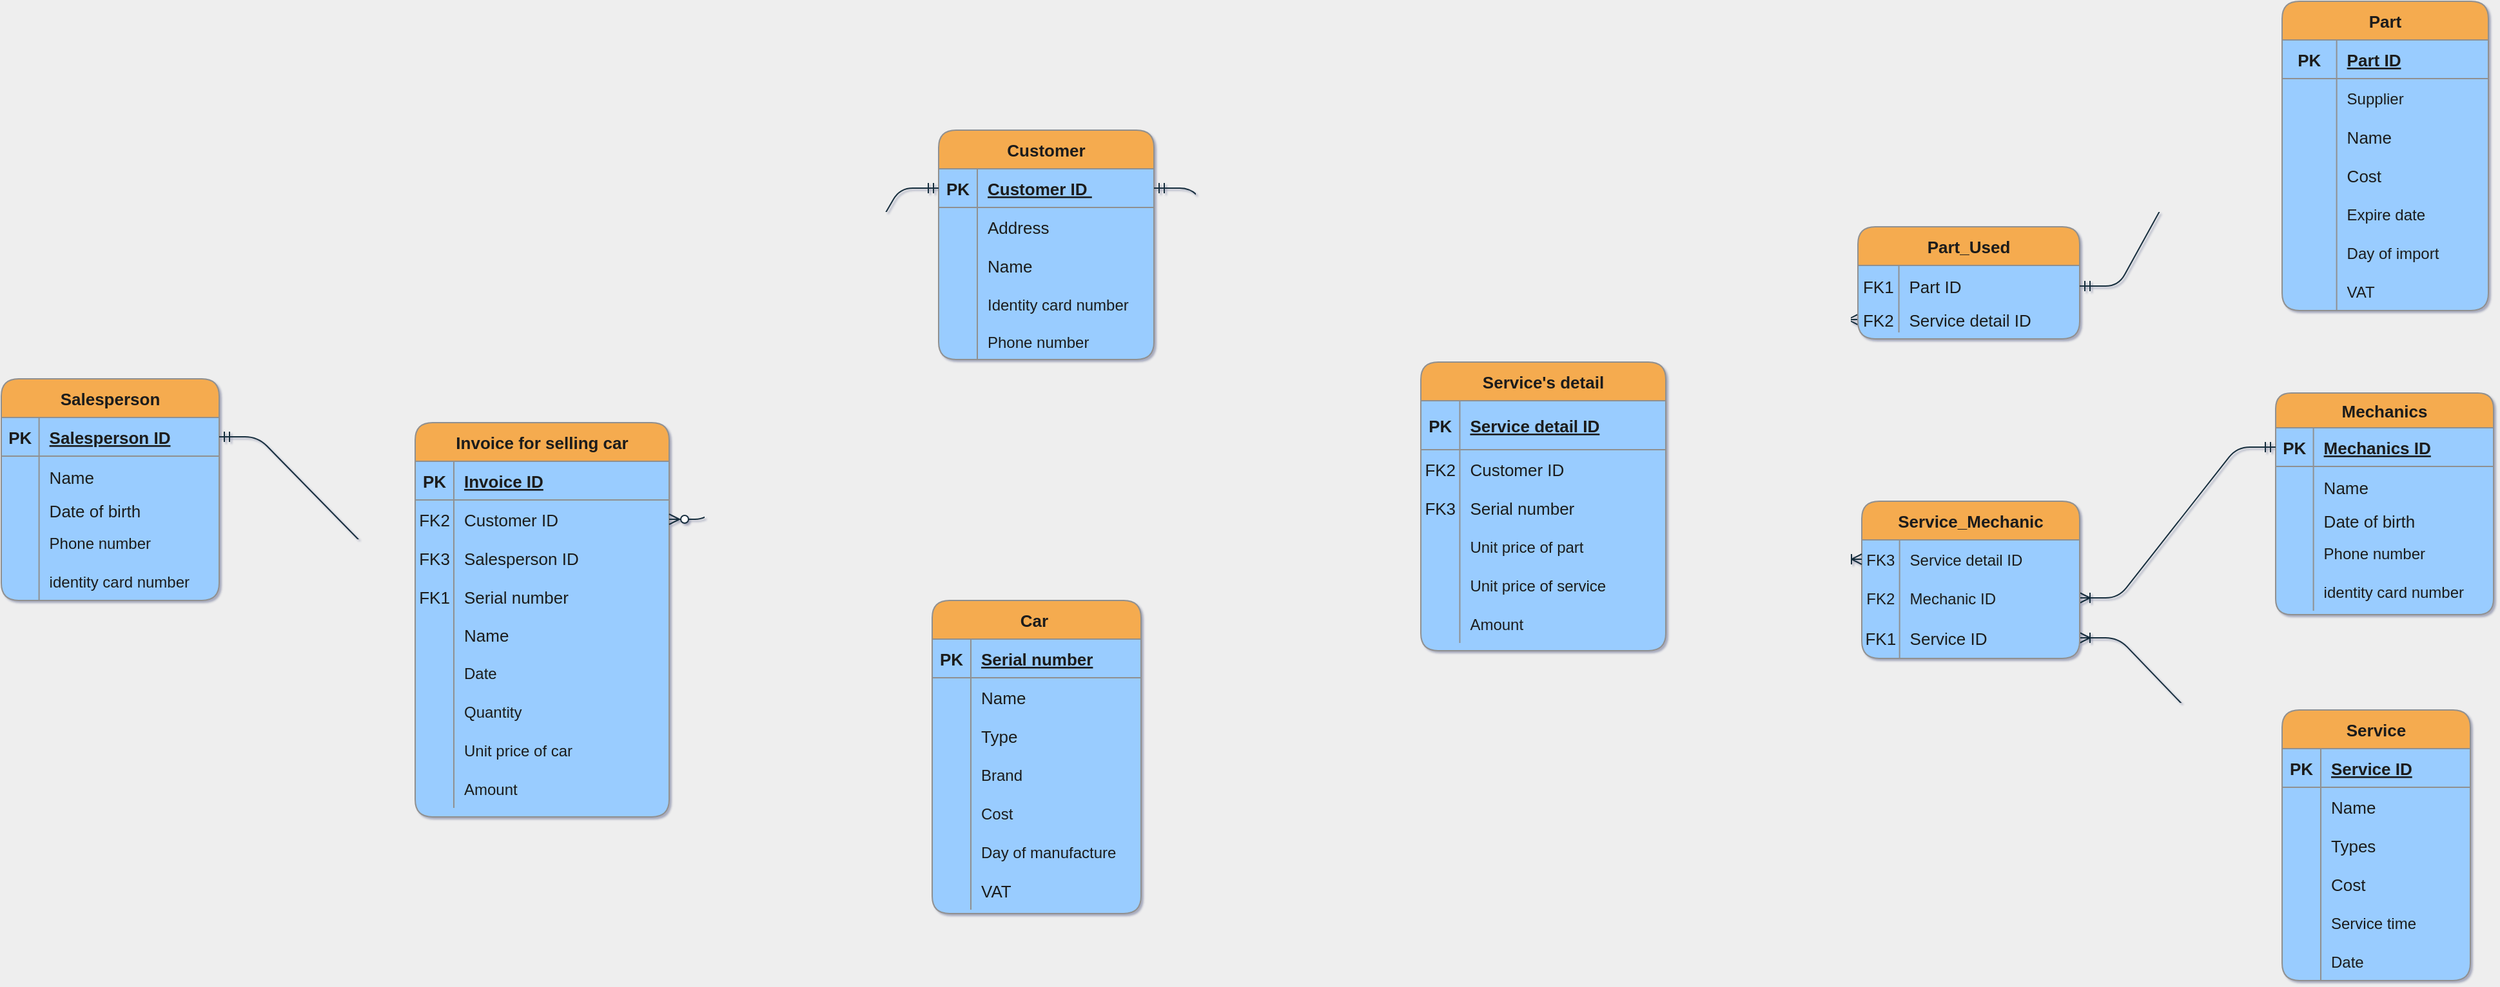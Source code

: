 <mxfile>
    <diagram id="CekpWcot58THP08m-kE-" name="Page-1">
        <mxGraphModel dx="-290" dy="2567" grid="0" gridSize="5" guides="1" tooltips="1" connect="1" arrows="1" fold="1" page="0" pageScale="1" pageWidth="1100" pageHeight="850" background="#EEEEEE" math="0" shadow="1">
            <root>
                <mxCell id="0"/>
                <mxCell id="1" parent="0"/>
                <mxCell id="aqiyoFAsDoG5rErbGTqA-92" value="Salesperson" style="shape=table;startSize=30;container=1;collapsible=1;childLayout=tableLayout;fixedRows=1;rowLines=0;fontStyle=1;align=center;resizeLast=1;swimlaneFillColor=#99CCFF;fontSize=13;rounded=1;fillColor=#F5AB50;strokeColor=#909090;fontColor=#1A1A1A;" parent="1" vertex="1">
                    <mxGeometry x="1221" y="-1399" width="169" height="172" as="geometry">
                        <mxRectangle x="1188.5" y="-1386" width="104" height="30" as="alternateBounds"/>
                    </mxGeometry>
                </mxCell>
                <mxCell id="aqiyoFAsDoG5rErbGTqA-93" value="" style="shape=partialRectangle;collapsible=0;dropTarget=0;pointerEvents=0;fillColor=none;top=0;left=0;bottom=1;right=0;points=[[0,0.5],[1,0.5]];portConstraint=eastwest;fontSize=13;rounded=1;strokeColor=#909090;fontColor=#1A1A1A;" parent="aqiyoFAsDoG5rErbGTqA-92" vertex="1">
                    <mxGeometry y="30" width="169" height="30" as="geometry"/>
                </mxCell>
                <mxCell id="aqiyoFAsDoG5rErbGTqA-94" value="PK" style="shape=partialRectangle;connectable=0;fillColor=none;top=0;left=0;bottom=0;right=0;fontStyle=1;overflow=hidden;fontSize=13;rounded=1;strokeColor=#909090;fontColor=#1A1A1A;" parent="aqiyoFAsDoG5rErbGTqA-93" vertex="1">
                    <mxGeometry width="29.307" height="30" as="geometry"/>
                </mxCell>
                <mxCell id="aqiyoFAsDoG5rErbGTqA-95" value="Salesperson ID" style="shape=partialRectangle;connectable=0;fillColor=none;top=0;left=0;bottom=0;right=0;align=left;spacingLeft=6;fontStyle=5;overflow=hidden;fontSize=13;rounded=1;strokeColor=#909090;fontColor=#1A1A1A;" parent="aqiyoFAsDoG5rErbGTqA-93" vertex="1">
                    <mxGeometry x="29.307" width="139.693" height="30" as="geometry"/>
                </mxCell>
                <mxCell id="aqiyoFAsDoG5rErbGTqA-102" value="" style="shape=partialRectangle;collapsible=0;dropTarget=0;pointerEvents=0;fillColor=none;top=0;left=0;bottom=0;right=0;points=[[0,0.5],[1,0.5]];portConstraint=eastwest;fontSize=13;rounded=1;strokeColor=#909090;fontColor=#1A1A1A;" parent="aqiyoFAsDoG5rErbGTqA-92" vertex="1">
                    <mxGeometry y="60" width="169" height="32" as="geometry"/>
                </mxCell>
                <mxCell id="aqiyoFAsDoG5rErbGTqA-103" value="" style="shape=partialRectangle;connectable=0;fillColor=none;top=0;left=0;bottom=0;right=0;editable=1;overflow=hidden;fontSize=13;rounded=1;strokeColor=#909090;fontColor=#1A1A1A;" parent="aqiyoFAsDoG5rErbGTqA-102" vertex="1">
                    <mxGeometry width="29.307" height="32" as="geometry"/>
                </mxCell>
                <mxCell id="aqiyoFAsDoG5rErbGTqA-104" value="Name" style="shape=partialRectangle;connectable=0;fillColor=none;top=0;left=0;bottom=0;right=0;align=left;spacingLeft=6;overflow=hidden;fontSize=13;rounded=1;strokeColor=#909090;fontColor=#1A1A1A;" parent="aqiyoFAsDoG5rErbGTqA-102" vertex="1">
                    <mxGeometry x="29.307" width="139.693" height="32" as="geometry"/>
                </mxCell>
                <mxCell id="aqiyoFAsDoG5rErbGTqA-99" value="" style="shape=partialRectangle;collapsible=0;dropTarget=0;pointerEvents=0;fillColor=none;top=0;left=0;bottom=0;right=0;points=[[0,0.5],[1,0.5]];portConstraint=eastwest;fontSize=13;rounded=1;strokeColor=#909090;fontColor=#1A1A1A;" parent="aqiyoFAsDoG5rErbGTqA-92" vertex="1">
                    <mxGeometry y="92" width="169" height="20" as="geometry"/>
                </mxCell>
                <mxCell id="aqiyoFAsDoG5rErbGTqA-100" value="" style="shape=partialRectangle;connectable=0;fillColor=none;top=0;left=0;bottom=0;right=0;editable=1;overflow=hidden;fontSize=13;rounded=1;strokeColor=#909090;fontColor=#1A1A1A;" parent="aqiyoFAsDoG5rErbGTqA-99" vertex="1">
                    <mxGeometry width="29.307" height="20" as="geometry"/>
                </mxCell>
                <mxCell id="aqiyoFAsDoG5rErbGTqA-101" value="Date of birth" style="shape=partialRectangle;connectable=0;fillColor=none;top=0;left=0;bottom=0;right=0;align=left;spacingLeft=6;overflow=hidden;fontSize=13;rounded=1;strokeColor=#909090;fontColor=#1A1A1A;" parent="aqiyoFAsDoG5rErbGTqA-99" vertex="1">
                    <mxGeometry x="29.307" width="139.693" height="20" as="geometry"/>
                </mxCell>
                <mxCell id="109" value="" style="shape=partialRectangle;collapsible=0;dropTarget=0;pointerEvents=0;fillColor=none;top=0;left=0;bottom=0;right=0;points=[[0,0.5],[1,0.5]];portConstraint=eastwest;rounded=1;sketch=0;strokeColor=#909090;fontColor=#1A1A1A;" parent="aqiyoFAsDoG5rErbGTqA-92" vertex="1">
                    <mxGeometry y="112" width="169" height="30" as="geometry"/>
                </mxCell>
                <mxCell id="110" value="" style="shape=partialRectangle;connectable=0;fillColor=none;top=0;left=0;bottom=0;right=0;editable=1;overflow=hidden;strokeColor=#909090;fontColor=#1A1A1A;" parent="109" vertex="1">
                    <mxGeometry width="29.307" height="30" as="geometry"/>
                </mxCell>
                <mxCell id="111" value="Phone number" style="shape=partialRectangle;connectable=0;fillColor=none;top=0;left=0;bottom=0;right=0;align=left;spacingLeft=6;overflow=hidden;strokeColor=#909090;fontColor=#1A1A1A;" parent="109" vertex="1">
                    <mxGeometry x="29.307" width="139.693" height="30" as="geometry"/>
                </mxCell>
                <mxCell id="112" value="" style="shape=partialRectangle;collapsible=0;dropTarget=0;pointerEvents=0;fillColor=none;top=0;left=0;bottom=0;right=0;points=[[0,0.5],[1,0.5]];portConstraint=eastwest;rounded=1;sketch=0;strokeColor=#909090;fontColor=#1A1A1A;" parent="aqiyoFAsDoG5rErbGTqA-92" vertex="1">
                    <mxGeometry y="142" width="169" height="30" as="geometry"/>
                </mxCell>
                <mxCell id="113" value="" style="shape=partialRectangle;connectable=0;fillColor=none;top=0;left=0;bottom=0;right=0;editable=1;overflow=hidden;strokeColor=#909090;fontColor=#1A1A1A;" parent="112" vertex="1">
                    <mxGeometry width="29.307" height="30" as="geometry"/>
                </mxCell>
                <mxCell id="114" value="identity card number" style="shape=partialRectangle;connectable=0;fillColor=none;top=0;left=0;bottom=0;right=0;align=left;spacingLeft=6;overflow=hidden;strokeColor=#909090;fontColor=#1A1A1A;" parent="112" vertex="1">
                    <mxGeometry x="29.307" width="139.693" height="30" as="geometry"/>
                </mxCell>
                <mxCell id="aqiyoFAsDoG5rErbGTqA-105" value="Customer" style="shape=table;startSize=30;container=1;collapsible=1;childLayout=tableLayout;fixedRows=1;rowLines=0;fontStyle=1;align=center;resizeLast=1;swimlaneFillColor=#99CCFF;fontSize=13;rounded=1;fillColor=#F5AB50;strokeColor=#909090;fontColor=#1A1A1A;" parent="1" vertex="1">
                    <mxGeometry x="1948" y="-1592.04" width="167" height="178.039" as="geometry">
                        <mxRectangle x="1813" y="-1167" width="88" height="30" as="alternateBounds"/>
                    </mxGeometry>
                </mxCell>
                <mxCell id="aqiyoFAsDoG5rErbGTqA-106" value="" style="shape=partialRectangle;collapsible=0;dropTarget=0;pointerEvents=0;fillColor=none;top=0;left=0;bottom=1;right=0;points=[[0,0.5],[1,0.5]];portConstraint=eastwest;fontSize=13;rounded=1;strokeColor=#909090;fontColor=#1A1A1A;" parent="aqiyoFAsDoG5rErbGTqA-105" vertex="1">
                    <mxGeometry y="30" width="167" height="30" as="geometry"/>
                </mxCell>
                <mxCell id="aqiyoFAsDoG5rErbGTqA-107" value="PK" style="shape=partialRectangle;connectable=0;fillColor=none;top=0;left=0;bottom=0;right=0;fontStyle=1;overflow=hidden;fontSize=13;rounded=1;strokeColor=#909090;fontColor=#1A1A1A;" parent="aqiyoFAsDoG5rErbGTqA-106" vertex="1">
                    <mxGeometry width="30" height="30" as="geometry"/>
                </mxCell>
                <mxCell id="aqiyoFAsDoG5rErbGTqA-108" value="Customer ID " style="shape=partialRectangle;connectable=0;fillColor=none;top=0;left=0;bottom=0;right=0;align=left;spacingLeft=6;fontStyle=5;overflow=hidden;fontSize=13;rounded=1;strokeColor=#909090;fontColor=#1A1A1A;" parent="aqiyoFAsDoG5rErbGTqA-106" vertex="1">
                    <mxGeometry x="30" width="137" height="30" as="geometry"/>
                </mxCell>
                <mxCell id="aqiyoFAsDoG5rErbGTqA-112" value="" style="shape=partialRectangle;collapsible=0;dropTarget=0;pointerEvents=0;fillColor=none;top=0;left=0;bottom=0;right=0;points=[[0,0.5],[1,0.5]];portConstraint=eastwest;fontSize=13;rounded=1;strokeColor=#909090;fontColor=#1A1A1A;" parent="aqiyoFAsDoG5rErbGTqA-105" vertex="1">
                    <mxGeometry y="60" width="167" height="30" as="geometry"/>
                </mxCell>
                <mxCell id="aqiyoFAsDoG5rErbGTqA-113" value="" style="shape=partialRectangle;connectable=0;fillColor=none;top=0;left=0;bottom=0;right=0;editable=1;overflow=hidden;fontSize=13;rounded=1;strokeColor=#909090;fontColor=#1A1A1A;" parent="aqiyoFAsDoG5rErbGTqA-112" vertex="1">
                    <mxGeometry width="30" height="30" as="geometry"/>
                </mxCell>
                <mxCell id="aqiyoFAsDoG5rErbGTqA-114" value="Address" style="shape=partialRectangle;connectable=0;fillColor=none;top=0;left=0;bottom=0;right=0;align=left;spacingLeft=6;overflow=hidden;fontSize=13;rounded=1;strokeColor=#909090;fontColor=#1A1A1A;" parent="aqiyoFAsDoG5rErbGTqA-112" vertex="1">
                    <mxGeometry x="30" width="137" height="30" as="geometry"/>
                </mxCell>
                <mxCell id="aqiyoFAsDoG5rErbGTqA-115" value="" style="shape=partialRectangle;collapsible=0;dropTarget=0;pointerEvents=0;fillColor=none;top=0;left=0;bottom=0;right=0;points=[[0,0.5],[1,0.5]];portConstraint=eastwest;fontSize=13;rounded=1;strokeColor=#909090;fontColor=#1A1A1A;" parent="aqiyoFAsDoG5rErbGTqA-105" vertex="1">
                    <mxGeometry y="90" width="167" height="30" as="geometry"/>
                </mxCell>
                <mxCell id="aqiyoFAsDoG5rErbGTqA-116" value="" style="shape=partialRectangle;connectable=0;fillColor=none;top=0;left=0;bottom=0;right=0;editable=1;overflow=hidden;fontSize=13;rounded=1;strokeColor=#909090;fontColor=#1A1A1A;" parent="aqiyoFAsDoG5rErbGTqA-115" vertex="1">
                    <mxGeometry width="30" height="30" as="geometry"/>
                </mxCell>
                <mxCell id="aqiyoFAsDoG5rErbGTqA-117" value="Name" style="shape=partialRectangle;connectable=0;fillColor=none;top=0;left=0;bottom=0;right=0;align=left;spacingLeft=6;overflow=hidden;fontSize=13;rounded=1;strokeColor=#909090;fontColor=#1A1A1A;" parent="aqiyoFAsDoG5rErbGTqA-115" vertex="1">
                    <mxGeometry x="30" width="137" height="30" as="geometry"/>
                </mxCell>
                <mxCell id="125" value="" style="shape=partialRectangle;collapsible=0;dropTarget=0;pointerEvents=0;fillColor=none;top=0;left=0;bottom=0;right=0;points=[[0,0.5],[1,0.5]];portConstraint=eastwest;rounded=1;sketch=0;strokeColor=#909090;fontColor=#1A1A1A;" parent="aqiyoFAsDoG5rErbGTqA-105" vertex="1">
                    <mxGeometry y="120" width="167" height="30" as="geometry"/>
                </mxCell>
                <mxCell id="126" value="" style="shape=partialRectangle;connectable=0;fillColor=none;top=0;left=0;bottom=0;right=0;editable=1;overflow=hidden;strokeColor=#909090;fontColor=#1A1A1A;" parent="125" vertex="1">
                    <mxGeometry width="30" height="30" as="geometry"/>
                </mxCell>
                <mxCell id="127" value="Identity card number" style="shape=partialRectangle;connectable=0;fillColor=none;top=0;left=0;bottom=0;right=0;align=left;spacingLeft=6;overflow=hidden;strokeColor=#909090;fontColor=#1A1A1A;" parent="125" vertex="1">
                    <mxGeometry x="30" width="137" height="30" as="geometry"/>
                </mxCell>
                <mxCell id="45" value="" style="shape=partialRectangle;collapsible=0;dropTarget=0;pointerEvents=0;fillColor=none;top=0;left=0;bottom=0;right=0;points=[[0,0.5],[1,0.5]];portConstraint=eastwest;strokeColor=#909090;fontColor=#1A1A1A;" parent="aqiyoFAsDoG5rErbGTqA-105" vertex="1">
                    <mxGeometry y="150" width="167" height="28" as="geometry"/>
                </mxCell>
                <mxCell id="46" value="" style="shape=partialRectangle;connectable=0;fillColor=none;top=0;left=0;bottom=0;right=0;editable=1;overflow=hidden;strokeColor=#909090;fontColor=#1A1A1A;" parent="45" vertex="1">
                    <mxGeometry width="30" height="28" as="geometry"/>
                </mxCell>
                <mxCell id="47" value="Phone number" style="shape=partialRectangle;connectable=0;fillColor=none;top=0;left=0;bottom=0;right=0;align=left;spacingLeft=6;overflow=hidden;strokeColor=#909090;fontColor=#1A1A1A;" parent="45" vertex="1">
                    <mxGeometry x="30" width="137" height="28" as="geometry"/>
                </mxCell>
                <mxCell id="aqiyoFAsDoG5rErbGTqA-118" value="Car " style="shape=table;startSize=30;container=1;collapsible=1;childLayout=tableLayout;fixedRows=1;rowLines=0;fontStyle=1;align=center;resizeLast=1;shadow=0;swimlaneFillColor=#99CCFF;fontSize=13;rounded=1;fillColor=#F5AB50;strokeColor=#909090;fontColor=#1A1A1A;" parent="1" vertex="1">
                    <mxGeometry x="1943" y="-1227" width="162" height="243" as="geometry">
                        <mxRectangle x="1534" y="-1290" width="99" height="30" as="alternateBounds"/>
                    </mxGeometry>
                </mxCell>
                <mxCell id="aqiyoFAsDoG5rErbGTqA-119" value="" style="shape=partialRectangle;collapsible=0;dropTarget=0;pointerEvents=0;fillColor=none;top=0;left=0;bottom=1;right=0;points=[[0,0.5],[1,0.5]];portConstraint=eastwest;fontSize=13;rounded=1;strokeColor=#909090;fontColor=#1A1A1A;" parent="aqiyoFAsDoG5rErbGTqA-118" vertex="1">
                    <mxGeometry y="30" width="162" height="30" as="geometry"/>
                </mxCell>
                <mxCell id="aqiyoFAsDoG5rErbGTqA-120" value="PK" style="shape=partialRectangle;connectable=0;fillColor=none;top=0;left=0;bottom=0;right=0;fontStyle=1;overflow=hidden;fontSize=13;rounded=1;strokeColor=#909090;fontColor=#1A1A1A;" parent="aqiyoFAsDoG5rErbGTqA-119" vertex="1">
                    <mxGeometry width="30" height="30" as="geometry"/>
                </mxCell>
                <mxCell id="aqiyoFAsDoG5rErbGTqA-121" value="Serial number" style="shape=partialRectangle;connectable=0;fillColor=none;top=0;left=0;bottom=0;right=0;align=left;spacingLeft=6;fontStyle=5;overflow=hidden;fontSize=13;rounded=1;strokeColor=#909090;fontColor=#1A1A1A;" parent="aqiyoFAsDoG5rErbGTqA-119" vertex="1">
                    <mxGeometry x="30" width="132" height="30" as="geometry"/>
                </mxCell>
                <mxCell id="aqiyoFAsDoG5rErbGTqA-128" value="" style="shape=partialRectangle;collapsible=0;dropTarget=0;pointerEvents=0;fillColor=none;top=0;left=0;bottom=0;right=0;points=[[0,0.5],[1,0.5]];portConstraint=eastwest;fontSize=13;rounded=1;strokeColor=#909090;fontColor=#1A1A1A;" parent="aqiyoFAsDoG5rErbGTqA-118" vertex="1">
                    <mxGeometry y="60" width="162" height="30" as="geometry"/>
                </mxCell>
                <mxCell id="aqiyoFAsDoG5rErbGTqA-129" value="" style="shape=partialRectangle;connectable=0;fillColor=none;top=0;left=0;bottom=0;right=0;editable=1;overflow=hidden;fontSize=13;rounded=1;strokeColor=#909090;fontColor=#1A1A1A;" parent="aqiyoFAsDoG5rErbGTqA-128" vertex="1">
                    <mxGeometry width="30" height="30" as="geometry"/>
                </mxCell>
                <mxCell id="aqiyoFAsDoG5rErbGTqA-130" value="Name" style="shape=partialRectangle;connectable=0;fillColor=none;top=0;left=0;bottom=0;right=0;align=left;spacingLeft=6;overflow=hidden;fontSize=13;rounded=1;strokeColor=#909090;fontColor=#1A1A1A;" parent="aqiyoFAsDoG5rErbGTqA-128" vertex="1">
                    <mxGeometry x="30" width="132" height="30" as="geometry"/>
                </mxCell>
                <mxCell id="aqiyoFAsDoG5rErbGTqA-125" value="" style="shape=partialRectangle;collapsible=0;dropTarget=0;pointerEvents=0;fillColor=none;top=0;left=0;bottom=0;right=0;points=[[0,0.5],[1,0.5]];portConstraint=eastwest;fontSize=13;rounded=1;strokeColor=#909090;fontColor=#1A1A1A;" parent="aqiyoFAsDoG5rErbGTqA-118" vertex="1">
                    <mxGeometry y="90" width="162" height="30" as="geometry"/>
                </mxCell>
                <mxCell id="aqiyoFAsDoG5rErbGTqA-126" value="" style="shape=partialRectangle;connectable=0;fillColor=none;top=0;left=0;bottom=0;right=0;editable=1;overflow=hidden;fontSize=13;rounded=1;strokeColor=#909090;fontColor=#1A1A1A;" parent="aqiyoFAsDoG5rErbGTqA-125" vertex="1">
                    <mxGeometry width="30" height="30" as="geometry"/>
                </mxCell>
                <mxCell id="aqiyoFAsDoG5rErbGTqA-127" value="Type" style="shape=partialRectangle;connectable=0;fillColor=none;top=0;left=0;bottom=0;right=0;align=left;spacingLeft=6;overflow=hidden;fontSize=13;rounded=1;strokeColor=#909090;fontColor=#1A1A1A;" parent="aqiyoFAsDoG5rErbGTqA-125" vertex="1">
                    <mxGeometry x="30" width="132" height="30" as="geometry"/>
                </mxCell>
                <mxCell id="49" value="" style="shape=partialRectangle;collapsible=0;dropTarget=0;pointerEvents=0;fillColor=none;top=0;left=0;bottom=0;right=0;points=[[0,0.5],[1,0.5]];portConstraint=eastwest;strokeColor=#909090;fontColor=#1A1A1A;" parent="aqiyoFAsDoG5rErbGTqA-118" vertex="1">
                    <mxGeometry y="120" width="162" height="30" as="geometry"/>
                </mxCell>
                <mxCell id="50" value="" style="shape=partialRectangle;connectable=0;fillColor=none;top=0;left=0;bottom=0;right=0;editable=1;overflow=hidden;strokeColor=#909090;fontColor=#1A1A1A;" parent="49" vertex="1">
                    <mxGeometry width="30" height="30" as="geometry"/>
                </mxCell>
                <mxCell id="51" value="Brand" style="shape=partialRectangle;connectable=0;fillColor=none;top=0;left=0;bottom=0;right=0;align=left;spacingLeft=6;overflow=hidden;strokeColor=#909090;fontColor=#1A1A1A;" parent="49" vertex="1">
                    <mxGeometry x="30" width="132" height="30" as="geometry"/>
                </mxCell>
                <mxCell id="99" value="" style="shape=partialRectangle;collapsible=0;dropTarget=0;pointerEvents=0;fillColor=none;top=0;left=0;bottom=0;right=0;points=[[0,0.5],[1,0.5]];portConstraint=eastwest;rounded=1;sketch=0;strokeColor=#909090;fontColor=#1A1A1A;" parent="aqiyoFAsDoG5rErbGTqA-118" vertex="1">
                    <mxGeometry y="150" width="162" height="30" as="geometry"/>
                </mxCell>
                <mxCell id="100" value="" style="shape=partialRectangle;connectable=0;fillColor=none;top=0;left=0;bottom=0;right=0;editable=1;overflow=hidden;strokeColor=#909090;fontColor=#1A1A1A;" parent="99" vertex="1">
                    <mxGeometry width="30" height="30" as="geometry"/>
                </mxCell>
                <mxCell id="101" value="Cost" style="shape=partialRectangle;connectable=0;fillColor=none;top=0;left=0;bottom=0;right=0;align=left;spacingLeft=6;overflow=hidden;strokeColor=#909090;fontColor=#1A1A1A;" parent="99" vertex="1">
                    <mxGeometry x="30" width="132" height="30" as="geometry"/>
                </mxCell>
                <mxCell id="103" value="" style="shape=partialRectangle;collapsible=0;dropTarget=0;pointerEvents=0;fillColor=none;top=0;left=0;bottom=0;right=0;points=[[0,0.5],[1,0.5]];portConstraint=eastwest;strokeColor=#909090;fontColor=#1A1A1A;" parent="aqiyoFAsDoG5rErbGTqA-118" vertex="1">
                    <mxGeometry y="180" width="162" height="30" as="geometry"/>
                </mxCell>
                <mxCell id="104" value="" style="shape=partialRectangle;connectable=0;fillColor=none;top=0;left=0;bottom=0;right=0;editable=1;overflow=hidden;strokeColor=#909090;fontColor=#1A1A1A;" parent="103" vertex="1">
                    <mxGeometry width="30" height="30" as="geometry"/>
                </mxCell>
                <mxCell id="105" value="Day of manufacture" style="shape=partialRectangle;connectable=0;fillColor=none;top=0;left=0;bottom=0;right=0;align=left;spacingLeft=6;overflow=hidden;strokeColor=#909090;fontColor=#1A1A1A;" parent="103" vertex="1">
                    <mxGeometry x="30" width="132" height="30" as="geometry"/>
                </mxCell>
                <mxCell id="aqiyoFAsDoG5rErbGTqA-122" value="" style="shape=partialRectangle;collapsible=0;dropTarget=0;pointerEvents=0;fillColor=none;top=0;left=0;bottom=0;right=0;points=[[0,0.5],[1,0.5]];portConstraint=eastwest;fontSize=13;rounded=1;strokeColor=#909090;fontColor=#1A1A1A;" parent="aqiyoFAsDoG5rErbGTqA-118" vertex="1">
                    <mxGeometry y="210" width="162" height="30" as="geometry"/>
                </mxCell>
                <mxCell id="aqiyoFAsDoG5rErbGTqA-123" value="" style="shape=partialRectangle;connectable=0;fillColor=none;top=0;left=0;bottom=0;right=0;editable=1;overflow=hidden;fontSize=13;rounded=1;strokeColor=#909090;fontColor=#1A1A1A;" parent="aqiyoFAsDoG5rErbGTqA-122" vertex="1">
                    <mxGeometry width="30" height="30" as="geometry"/>
                </mxCell>
                <mxCell id="aqiyoFAsDoG5rErbGTqA-124" value="VAT" style="shape=partialRectangle;connectable=0;fillColor=none;top=0;left=0;bottom=0;right=0;align=left;spacingLeft=6;overflow=hidden;fontSize=13;rounded=1;strokeColor=#909090;fontColor=#1A1A1A;" parent="aqiyoFAsDoG5rErbGTqA-122" vertex="1">
                    <mxGeometry x="30" width="132" height="30" as="geometry"/>
                </mxCell>
                <mxCell id="aqiyoFAsDoG5rErbGTqA-133" value="Invoice for selling car" style="shape=table;startSize=30;container=1;collapsible=1;childLayout=tableLayout;fixedRows=1;rowLines=0;fontStyle=1;align=center;resizeLast=1;shadow=0;swimlaneFillColor=#99CCFF;fontSize=13;rounded=1;fillColor=#F5AB50;strokeColor=#909090;fontColor=#1A1A1A;" parent="1" vertex="1">
                    <mxGeometry x="1542" y="-1365" width="197" height="306" as="geometry">
                        <mxRectangle x="1195.5" y="-1171" width="80" height="30" as="alternateBounds"/>
                    </mxGeometry>
                </mxCell>
                <mxCell id="aqiyoFAsDoG5rErbGTqA-134" value="" style="shape=partialRectangle;collapsible=0;dropTarget=0;pointerEvents=0;fillColor=none;top=0;left=0;bottom=1;right=0;points=[[0,0.5],[1,0.5]];portConstraint=eastwest;fontSize=13;rounded=1;strokeColor=#909090;fontColor=#1A1A1A;" parent="aqiyoFAsDoG5rErbGTqA-133" vertex="1">
                    <mxGeometry y="30" width="197" height="30" as="geometry"/>
                </mxCell>
                <mxCell id="aqiyoFAsDoG5rErbGTqA-135" value="PK" style="shape=partialRectangle;connectable=0;fillColor=none;top=0;left=0;bottom=0;right=0;fontStyle=1;overflow=hidden;fontSize=13;rounded=1;strokeColor=#909090;fontColor=#1A1A1A;" parent="aqiyoFAsDoG5rErbGTqA-134" vertex="1">
                    <mxGeometry width="30" height="30" as="geometry"/>
                </mxCell>
                <mxCell id="aqiyoFAsDoG5rErbGTqA-136" value="Invoice ID" style="shape=partialRectangle;connectable=0;fillColor=none;top=0;left=0;bottom=0;right=0;align=left;spacingLeft=6;fontStyle=5;overflow=hidden;fontSize=13;rounded=1;strokeColor=#909090;fontColor=#1A1A1A;" parent="aqiyoFAsDoG5rErbGTqA-134" vertex="1">
                    <mxGeometry x="30" width="167" height="30" as="geometry"/>
                </mxCell>
                <mxCell id="aqiyoFAsDoG5rErbGTqA-143" value="" style="shape=partialRectangle;collapsible=0;dropTarget=0;pointerEvents=0;fillColor=none;top=0;left=0;bottom=0;right=0;points=[[0,0.5],[1,0.5]];portConstraint=eastwest;fontSize=13;rounded=1;strokeColor=#909090;fontColor=#1A1A1A;" parent="aqiyoFAsDoG5rErbGTqA-133" vertex="1">
                    <mxGeometry y="60" width="197" height="30" as="geometry"/>
                </mxCell>
                <mxCell id="aqiyoFAsDoG5rErbGTqA-144" value="FK2" style="shape=partialRectangle;connectable=0;fillColor=none;top=0;left=0;bottom=0;right=0;editable=1;overflow=hidden;fontSize=13;rounded=1;strokeColor=#909090;fontColor=#1A1A1A;" parent="aqiyoFAsDoG5rErbGTqA-143" vertex="1">
                    <mxGeometry width="30" height="30" as="geometry"/>
                </mxCell>
                <mxCell id="aqiyoFAsDoG5rErbGTqA-145" value="Customer ID" style="shape=partialRectangle;connectable=0;fillColor=none;top=0;left=0;bottom=0;right=0;align=left;spacingLeft=6;overflow=hidden;fontSize=13;rounded=1;strokeColor=#909090;fontColor=#1A1A1A;" parent="aqiyoFAsDoG5rErbGTqA-143" vertex="1">
                    <mxGeometry x="30" width="167" height="30" as="geometry"/>
                </mxCell>
                <mxCell id="aqiyoFAsDoG5rErbGTqA-146" value="" style="shape=partialRectangle;collapsible=0;dropTarget=0;pointerEvents=0;fillColor=none;top=0;left=0;bottom=0;right=0;points=[[0,0.5],[1,0.5]];portConstraint=eastwest;shadow=0;fontSize=13;rounded=1;strokeColor=#909090;fontColor=#1A1A1A;" parent="aqiyoFAsDoG5rErbGTqA-133" vertex="1">
                    <mxGeometry y="90" width="197" height="30" as="geometry"/>
                </mxCell>
                <mxCell id="aqiyoFAsDoG5rErbGTqA-147" value="FK3" style="shape=partialRectangle;connectable=0;fillColor=none;top=0;left=0;bottom=0;right=0;editable=1;overflow=hidden;fontSize=13;rounded=1;strokeColor=#909090;fontColor=#1A1A1A;" parent="aqiyoFAsDoG5rErbGTqA-146" vertex="1">
                    <mxGeometry width="30" height="30" as="geometry"/>
                </mxCell>
                <mxCell id="aqiyoFAsDoG5rErbGTqA-148" value="Salesperson ID" style="shape=partialRectangle;connectable=0;fillColor=none;top=0;left=0;bottom=0;right=0;align=left;spacingLeft=6;overflow=hidden;fontSize=13;rounded=1;strokeColor=#909090;fontColor=#1A1A1A;" parent="aqiyoFAsDoG5rErbGTqA-146" vertex="1">
                    <mxGeometry x="30" width="167" height="30" as="geometry"/>
                </mxCell>
                <mxCell id="aqiyoFAsDoG5rErbGTqA-137" value="" style="shape=partialRectangle;collapsible=0;dropTarget=0;pointerEvents=0;fillColor=none;top=0;left=0;bottom=0;right=0;points=[[0,0.5],[1,0.5]];portConstraint=eastwest;fontSize=13;rounded=1;strokeColor=#909090;fontColor=#1A1A1A;" parent="aqiyoFAsDoG5rErbGTqA-133" vertex="1">
                    <mxGeometry y="120" width="197" height="30" as="geometry"/>
                </mxCell>
                <mxCell id="aqiyoFAsDoG5rErbGTqA-138" value="FK1" style="shape=partialRectangle;connectable=0;fillColor=none;top=0;left=0;bottom=0;right=0;editable=1;overflow=hidden;fontSize=13;rounded=1;strokeColor=#909090;fontColor=#1A1A1A;" parent="aqiyoFAsDoG5rErbGTqA-137" vertex="1">
                    <mxGeometry width="30" height="30" as="geometry"/>
                </mxCell>
                <mxCell id="aqiyoFAsDoG5rErbGTqA-139" value="Serial number" style="shape=partialRectangle;connectable=0;fillColor=none;top=0;left=0;bottom=0;right=0;align=left;spacingLeft=6;overflow=hidden;fontSize=13;rounded=1;strokeColor=#909090;fontColor=#1A1A1A;" parent="aqiyoFAsDoG5rErbGTqA-137" vertex="1">
                    <mxGeometry x="30" width="167" height="30" as="geometry"/>
                </mxCell>
                <mxCell id="aqiyoFAsDoG5rErbGTqA-140" value="" style="shape=partialRectangle;collapsible=0;dropTarget=0;pointerEvents=0;fillColor=none;top=0;left=0;bottom=0;right=0;points=[[0,0.5],[1,0.5]];portConstraint=eastwest;fontSize=13;rounded=1;strokeColor=#909090;fontColor=#1A1A1A;" parent="aqiyoFAsDoG5rErbGTqA-133" vertex="1">
                    <mxGeometry y="150" width="197" height="29" as="geometry"/>
                </mxCell>
                <mxCell id="aqiyoFAsDoG5rErbGTqA-141" value="" style="shape=partialRectangle;connectable=0;fillColor=none;top=0;left=0;bottom=0;right=0;editable=1;overflow=hidden;fontSize=13;rounded=1;strokeColor=#909090;fontColor=#1A1A1A;" parent="aqiyoFAsDoG5rErbGTqA-140" vertex="1">
                    <mxGeometry width="30" height="29" as="geometry"/>
                </mxCell>
                <mxCell id="aqiyoFAsDoG5rErbGTqA-142" value="Name" style="shape=partialRectangle;connectable=0;fillColor=none;top=0;left=0;bottom=0;right=0;align=left;spacingLeft=6;overflow=hidden;fontSize=13;rounded=1;strokeColor=#909090;fontColor=#1A1A1A;" parent="aqiyoFAsDoG5rErbGTqA-140" vertex="1">
                    <mxGeometry x="30" width="167" height="29" as="geometry"/>
                </mxCell>
                <mxCell id="177" value="" style="shape=partialRectangle;collapsible=0;dropTarget=0;pointerEvents=0;fillColor=none;top=0;left=0;bottom=0;right=0;points=[[0,0.5],[1,0.5]];portConstraint=eastwest;rounded=1;sketch=0;strokeColor=#909090;fontColor=#1A1A1A;" parent="aqiyoFAsDoG5rErbGTqA-133" vertex="1">
                    <mxGeometry y="179" width="197" height="30" as="geometry"/>
                </mxCell>
                <mxCell id="178" value="" style="shape=partialRectangle;connectable=0;fillColor=none;top=0;left=0;bottom=0;right=0;editable=1;overflow=hidden;strokeColor=#909090;fontColor=#1A1A1A;" parent="177" vertex="1">
                    <mxGeometry width="30" height="30" as="geometry"/>
                </mxCell>
                <mxCell id="179" value="Date" style="shape=partialRectangle;connectable=0;fillColor=none;top=0;left=0;bottom=0;right=0;align=left;spacingLeft=6;overflow=hidden;strokeColor=#909090;fontColor=#1A1A1A;" parent="177" vertex="1">
                    <mxGeometry x="30" width="167" height="30" as="geometry"/>
                </mxCell>
                <mxCell id="171" value="" style="shape=partialRectangle;collapsible=0;dropTarget=0;pointerEvents=0;fillColor=none;top=0;left=0;bottom=0;right=0;points=[[0,0.5],[1,0.5]];portConstraint=eastwest;rounded=1;sketch=0;strokeColor=#909090;fontColor=#1A1A1A;" parent="aqiyoFAsDoG5rErbGTqA-133" vertex="1">
                    <mxGeometry y="209" width="197" height="30" as="geometry"/>
                </mxCell>
                <mxCell id="172" value="" style="shape=partialRectangle;connectable=0;fillColor=none;top=0;left=0;bottom=0;right=0;editable=1;overflow=hidden;strokeColor=#909090;fontColor=#1A1A1A;" parent="171" vertex="1">
                    <mxGeometry width="30" height="30" as="geometry"/>
                </mxCell>
                <mxCell id="173" value="Quantity" style="shape=partialRectangle;connectable=0;fillColor=none;top=0;left=0;bottom=0;right=0;align=left;spacingLeft=6;overflow=hidden;strokeColor=#909090;fontColor=#1A1A1A;" parent="171" vertex="1">
                    <mxGeometry x="30" width="167" height="30" as="geometry"/>
                </mxCell>
                <mxCell id="174" value="" style="shape=partialRectangle;collapsible=0;dropTarget=0;pointerEvents=0;fillColor=none;top=0;left=0;bottom=0;right=0;points=[[0,0.5],[1,0.5]];portConstraint=eastwest;rounded=1;sketch=0;strokeColor=#909090;fontColor=#1A1A1A;" parent="aqiyoFAsDoG5rErbGTqA-133" vertex="1">
                    <mxGeometry y="239" width="197" height="30" as="geometry"/>
                </mxCell>
                <mxCell id="175" value="" style="shape=partialRectangle;connectable=0;fillColor=none;top=0;left=0;bottom=0;right=0;editable=1;overflow=hidden;strokeColor=#909090;fontColor=#1A1A1A;" parent="174" vertex="1">
                    <mxGeometry width="30" height="30" as="geometry"/>
                </mxCell>
                <mxCell id="176" value="Unit price of car" style="shape=partialRectangle;connectable=0;fillColor=none;top=0;left=0;bottom=0;right=0;align=left;spacingLeft=6;overflow=hidden;strokeColor=#909090;fontColor=#1A1A1A;" parent="174" vertex="1">
                    <mxGeometry x="30" width="167" height="30" as="geometry"/>
                </mxCell>
                <mxCell id="180" value="" style="shape=partialRectangle;collapsible=0;dropTarget=0;pointerEvents=0;fillColor=none;top=0;left=0;bottom=0;right=0;points=[[0,0.5],[1,0.5]];portConstraint=eastwest;rounded=1;sketch=0;strokeColor=#909090;fontColor=#1A1A1A;" parent="aqiyoFAsDoG5rErbGTqA-133" vertex="1">
                    <mxGeometry y="269" width="197" height="30" as="geometry"/>
                </mxCell>
                <mxCell id="181" value="" style="shape=partialRectangle;connectable=0;fillColor=none;top=0;left=0;bottom=0;right=0;editable=1;overflow=hidden;strokeColor=#909090;fontColor=#1A1A1A;" parent="180" vertex="1">
                    <mxGeometry width="30" height="30" as="geometry"/>
                </mxCell>
                <mxCell id="182" value="Amount" style="shape=partialRectangle;connectable=0;fillColor=none;top=0;left=0;bottom=0;right=0;align=left;spacingLeft=6;overflow=hidden;strokeColor=#909090;fontColor=#1A1A1A;" parent="180" vertex="1">
                    <mxGeometry x="30" width="167" height="30" as="geometry"/>
                </mxCell>
                <mxCell id="aqiyoFAsDoG5rErbGTqA-167" value="Service" style="shape=table;startSize=30;container=1;collapsible=1;childLayout=tableLayout;fixedRows=1;rowLines=0;fontStyle=1;align=center;resizeLast=1;shadow=0;swimlaneFillColor=#99CCFF;fontSize=13;rounded=1;fillColor=#F5AB50;strokeColor=#909090;fontColor=#1A1A1A;" parent="1" vertex="1">
                    <mxGeometry x="2990" y="-1142" width="146" height="210" as="geometry">
                        <mxRectangle x="1674" y="-955" width="90" height="30" as="alternateBounds"/>
                    </mxGeometry>
                </mxCell>
                <mxCell id="aqiyoFAsDoG5rErbGTqA-168" value="" style="shape=partialRectangle;collapsible=0;dropTarget=0;pointerEvents=0;fillColor=none;top=0;left=0;bottom=1;right=0;points=[[0,0.5],[1,0.5]];portConstraint=eastwest;fontSize=13;rounded=1;strokeColor=#909090;fontColor=#1A1A1A;" parent="aqiyoFAsDoG5rErbGTqA-167" vertex="1">
                    <mxGeometry y="30" width="146" height="30" as="geometry"/>
                </mxCell>
                <mxCell id="aqiyoFAsDoG5rErbGTqA-169" value="PK" style="shape=partialRectangle;connectable=0;fillColor=none;top=0;left=0;bottom=0;right=0;fontStyle=1;overflow=hidden;fontSize=13;rounded=1;strokeColor=#909090;fontColor=#1A1A1A;" parent="aqiyoFAsDoG5rErbGTqA-168" vertex="1">
                    <mxGeometry width="30" height="30" as="geometry"/>
                </mxCell>
                <mxCell id="aqiyoFAsDoG5rErbGTqA-170" value="Service ID" style="shape=partialRectangle;connectable=0;fillColor=none;top=0;left=0;bottom=0;right=0;align=left;spacingLeft=6;fontStyle=5;overflow=hidden;fontSize=13;rounded=1;strokeColor=#909090;fontColor=#1A1A1A;" parent="aqiyoFAsDoG5rErbGTqA-168" vertex="1">
                    <mxGeometry x="30" width="116" height="30" as="geometry"/>
                </mxCell>
                <mxCell id="aqiyoFAsDoG5rErbGTqA-177" value="" style="shape=partialRectangle;collapsible=0;dropTarget=0;pointerEvents=0;fillColor=none;top=0;left=0;bottom=0;right=0;points=[[0,0.5],[1,0.5]];portConstraint=eastwest;fontSize=13;rounded=1;strokeColor=#909090;fontColor=#1A1A1A;" parent="aqiyoFAsDoG5rErbGTqA-167" vertex="1">
                    <mxGeometry y="60" width="146" height="30" as="geometry"/>
                </mxCell>
                <mxCell id="aqiyoFAsDoG5rErbGTqA-178" value="" style="shape=partialRectangle;connectable=0;fillColor=none;top=0;left=0;bottom=0;right=0;editable=1;overflow=hidden;fontSize=13;rounded=1;strokeColor=#909090;fontColor=#1A1A1A;" parent="aqiyoFAsDoG5rErbGTqA-177" vertex="1">
                    <mxGeometry width="30" height="30" as="geometry"/>
                </mxCell>
                <mxCell id="aqiyoFAsDoG5rErbGTqA-179" value="Name" style="shape=partialRectangle;connectable=0;fillColor=none;top=0;left=0;bottom=0;right=0;align=left;spacingLeft=6;overflow=hidden;fontSize=13;rounded=1;strokeColor=#909090;fontColor=#1A1A1A;" parent="aqiyoFAsDoG5rErbGTqA-177" vertex="1">
                    <mxGeometry x="30" width="116" height="30" as="geometry"/>
                </mxCell>
                <mxCell id="aqiyoFAsDoG5rErbGTqA-171" value="" style="shape=partialRectangle;collapsible=0;dropTarget=0;pointerEvents=0;fillColor=none;top=0;left=0;bottom=0;right=0;points=[[0,0.5],[1,0.5]];portConstraint=eastwest;fontSize=13;rounded=1;strokeColor=#909090;fontColor=#1A1A1A;" parent="aqiyoFAsDoG5rErbGTqA-167" vertex="1">
                    <mxGeometry y="90" width="146" height="30" as="geometry"/>
                </mxCell>
                <mxCell id="aqiyoFAsDoG5rErbGTqA-172" value="" style="shape=partialRectangle;connectable=0;fillColor=none;top=0;left=0;bottom=0;right=0;editable=1;overflow=hidden;fontSize=13;rounded=1;strokeColor=#909090;fontColor=#1A1A1A;" parent="aqiyoFAsDoG5rErbGTqA-171" vertex="1">
                    <mxGeometry width="30" height="30" as="geometry"/>
                </mxCell>
                <mxCell id="aqiyoFAsDoG5rErbGTqA-173" value="Types" style="shape=partialRectangle;connectable=0;fillColor=none;top=0;left=0;bottom=0;right=0;align=left;spacingLeft=6;overflow=hidden;fontSize=13;rounded=1;strokeColor=#909090;fontColor=#1A1A1A;" parent="aqiyoFAsDoG5rErbGTqA-171" vertex="1">
                    <mxGeometry x="30" width="116" height="30" as="geometry"/>
                </mxCell>
                <mxCell id="aqiyoFAsDoG5rErbGTqA-174" value="" style="shape=partialRectangle;collapsible=0;dropTarget=0;pointerEvents=0;fillColor=none;top=0;left=0;bottom=0;right=0;points=[[0,0.5],[1,0.5]];portConstraint=eastwest;fontSize=13;rounded=1;strokeColor=#909090;fontColor=#1A1A1A;" parent="aqiyoFAsDoG5rErbGTqA-167" vertex="1">
                    <mxGeometry y="120" width="146" height="30" as="geometry"/>
                </mxCell>
                <mxCell id="aqiyoFAsDoG5rErbGTqA-175" value="" style="shape=partialRectangle;connectable=0;fillColor=none;top=0;left=0;bottom=0;right=0;editable=1;overflow=hidden;fontSize=13;rounded=1;strokeColor=#909090;fontColor=#1A1A1A;" parent="aqiyoFAsDoG5rErbGTqA-174" vertex="1">
                    <mxGeometry width="30" height="30" as="geometry"/>
                </mxCell>
                <mxCell id="aqiyoFAsDoG5rErbGTqA-176" value="Cost" style="shape=partialRectangle;connectable=0;fillColor=none;top=0;left=0;bottom=0;right=0;align=left;spacingLeft=6;overflow=hidden;fontSize=13;rounded=1;strokeColor=#909090;fontColor=#1A1A1A;" parent="aqiyoFAsDoG5rErbGTqA-174" vertex="1">
                    <mxGeometry x="30" width="116" height="30" as="geometry"/>
                </mxCell>
                <mxCell id="140" value="" style="shape=partialRectangle;collapsible=0;dropTarget=0;pointerEvents=0;fillColor=none;top=0;left=0;bottom=0;right=0;points=[[0,0.5],[1,0.5]];portConstraint=eastwest;rounded=1;sketch=0;strokeColor=#909090;fontColor=#1A1A1A;" parent="aqiyoFAsDoG5rErbGTqA-167" vertex="1">
                    <mxGeometry y="150" width="146" height="30" as="geometry"/>
                </mxCell>
                <mxCell id="141" value="" style="shape=partialRectangle;connectable=0;fillColor=none;top=0;left=0;bottom=0;right=0;editable=1;overflow=hidden;strokeColor=#909090;fontColor=#1A1A1A;" parent="140" vertex="1">
                    <mxGeometry width="30" height="30" as="geometry"/>
                </mxCell>
                <mxCell id="142" value="Service time" style="shape=partialRectangle;connectable=0;fillColor=none;top=0;left=0;bottom=0;right=0;align=left;spacingLeft=6;overflow=hidden;strokeColor=#909090;fontColor=#1A1A1A;" parent="140" vertex="1">
                    <mxGeometry x="30" width="116" height="30" as="geometry"/>
                </mxCell>
                <mxCell id="168" value="" style="shape=partialRectangle;collapsible=0;dropTarget=0;pointerEvents=0;fillColor=none;top=0;left=0;bottom=0;right=0;points=[[0,0.5],[1,0.5]];portConstraint=eastwest;rounded=1;sketch=0;strokeColor=#909090;fontColor=#1A1A1A;" parent="aqiyoFAsDoG5rErbGTqA-167" vertex="1">
                    <mxGeometry y="180" width="146" height="30" as="geometry"/>
                </mxCell>
                <mxCell id="169" value="" style="shape=partialRectangle;connectable=0;fillColor=none;top=0;left=0;bottom=0;right=0;editable=1;overflow=hidden;strokeColor=#909090;fontColor=#1A1A1A;" parent="168" vertex="1">
                    <mxGeometry width="30" height="30" as="geometry"/>
                </mxCell>
                <mxCell id="170" value="Date" style="shape=partialRectangle;connectable=0;fillColor=none;top=0;left=0;bottom=0;right=0;align=left;spacingLeft=6;overflow=hidden;strokeColor=#909090;fontColor=#1A1A1A;" parent="168" vertex="1">
                    <mxGeometry x="30" width="116" height="30" as="geometry"/>
                </mxCell>
                <mxCell id="aqiyoFAsDoG5rErbGTqA-182" value="Service's detail" style="shape=table;startSize=30;container=1;collapsible=1;childLayout=tableLayout;fixedRows=1;rowLines=0;fontStyle=1;align=center;resizeLast=1;shadow=0;swimlaneFillColor=#99CCFF;fontSize=13;rounded=1;fillColor=#F5AB50;strokeColor=#909090;fontColor=#1A1A1A;" parent="1" vertex="1">
                    <mxGeometry x="2322" y="-1412" width="190" height="224" as="geometry">
                        <mxRectangle x="1793" y="-900" width="86" height="30" as="alternateBounds"/>
                    </mxGeometry>
                </mxCell>
                <mxCell id="aqiyoFAsDoG5rErbGTqA-183" value="" style="shape=partialRectangle;collapsible=0;dropTarget=0;pointerEvents=0;fillColor=none;top=0;left=0;bottom=1;right=0;points=[[0,0.5],[1,0.5]];portConstraint=eastwest;fontSize=13;rounded=1;strokeColor=#909090;fontColor=#1A1A1A;" parent="aqiyoFAsDoG5rErbGTqA-182" vertex="1">
                    <mxGeometry y="30" width="190" height="38" as="geometry"/>
                </mxCell>
                <mxCell id="aqiyoFAsDoG5rErbGTqA-184" value="PK" style="shape=partialRectangle;connectable=0;fillColor=none;top=0;left=0;bottom=0;right=0;fontStyle=1;overflow=hidden;fontSize=13;rounded=1;strokeColor=#909090;fontColor=#1A1A1A;" parent="aqiyoFAsDoG5rErbGTqA-183" vertex="1">
                    <mxGeometry width="30.216" height="38" as="geometry"/>
                </mxCell>
                <mxCell id="aqiyoFAsDoG5rErbGTqA-185" value="Service detail ID" style="shape=partialRectangle;connectable=0;fillColor=none;top=0;left=0;bottom=0;right=0;align=left;spacingLeft=6;fontStyle=5;overflow=hidden;fontSize=13;rounded=1;strokeColor=#909090;fontColor=#1A1A1A;" parent="aqiyoFAsDoG5rErbGTqA-183" vertex="1">
                    <mxGeometry x="30.216" width="159.784" height="38" as="geometry"/>
                </mxCell>
                <mxCell id="aqiyoFAsDoG5rErbGTqA-189" value="" style="shape=partialRectangle;collapsible=0;dropTarget=0;pointerEvents=0;fillColor=none;top=0;left=0;bottom=0;right=0;points=[[0,0.5],[1,0.5]];portConstraint=eastwest;fontSize=13;rounded=1;strokeColor=#909090;fontColor=#1A1A1A;" parent="aqiyoFAsDoG5rErbGTqA-182" vertex="1">
                    <mxGeometry y="68" width="190" height="30" as="geometry"/>
                </mxCell>
                <mxCell id="aqiyoFAsDoG5rErbGTqA-190" value="FK2" style="shape=partialRectangle;connectable=0;fillColor=none;top=0;left=0;bottom=0;right=0;editable=1;overflow=hidden;fontSize=13;rounded=1;strokeColor=#909090;fontColor=#1A1A1A;" parent="aqiyoFAsDoG5rErbGTqA-189" vertex="1">
                    <mxGeometry width="30.216" height="30" as="geometry"/>
                </mxCell>
                <mxCell id="aqiyoFAsDoG5rErbGTqA-191" value="Customer ID" style="shape=partialRectangle;connectable=0;fillColor=none;top=0;left=0;bottom=0;right=0;align=left;spacingLeft=6;overflow=hidden;fontSize=13;rounded=1;strokeColor=#909090;fontColor=#1A1A1A;" parent="aqiyoFAsDoG5rErbGTqA-189" vertex="1">
                    <mxGeometry x="30.216" width="159.784" height="30" as="geometry"/>
                </mxCell>
                <mxCell id="aqiyoFAsDoG5rErbGTqA-192" value="" style="shape=partialRectangle;collapsible=0;dropTarget=0;pointerEvents=0;fillColor=none;top=0;left=0;bottom=0;right=0;points=[[0,0.5],[1,0.5]];portConstraint=eastwest;fontSize=13;rounded=1;strokeColor=#909090;fontColor=#1A1A1A;" parent="aqiyoFAsDoG5rErbGTqA-182" vertex="1">
                    <mxGeometry y="98" width="190" height="30" as="geometry"/>
                </mxCell>
                <mxCell id="aqiyoFAsDoG5rErbGTqA-193" value="FK3" style="shape=partialRectangle;connectable=0;fillColor=none;top=0;left=0;bottom=0;right=0;editable=1;overflow=hidden;fontSize=13;rounded=1;strokeColor=#909090;fontColor=#1A1A1A;" parent="aqiyoFAsDoG5rErbGTqA-192" vertex="1">
                    <mxGeometry width="30.216" height="30" as="geometry"/>
                </mxCell>
                <mxCell id="aqiyoFAsDoG5rErbGTqA-194" value="Serial number" style="shape=partialRectangle;connectable=0;fillColor=none;top=0;left=0;bottom=0;right=0;align=left;spacingLeft=6;overflow=hidden;fontSize=13;rounded=1;strokeColor=#909090;fontColor=#1A1A1A;" parent="aqiyoFAsDoG5rErbGTqA-192" vertex="1">
                    <mxGeometry x="30.216" width="159.784" height="30" as="geometry"/>
                </mxCell>
                <mxCell id="159" value="" style="shape=partialRectangle;collapsible=0;dropTarget=0;pointerEvents=0;fillColor=none;top=0;left=0;bottom=0;right=0;points=[[0,0.5],[1,0.5]];portConstraint=eastwest;rounded=1;sketch=0;strokeColor=#909090;fontColor=#1A1A1A;" parent="aqiyoFAsDoG5rErbGTqA-182" vertex="1">
                    <mxGeometry y="128" width="190" height="30" as="geometry"/>
                </mxCell>
                <mxCell id="160" value="" style="shape=partialRectangle;connectable=0;fillColor=none;top=0;left=0;bottom=0;right=0;editable=1;overflow=hidden;strokeColor=#909090;fontColor=#1A1A1A;" parent="159" vertex="1">
                    <mxGeometry width="30.216" height="30" as="geometry"/>
                </mxCell>
                <mxCell id="161" value="Unit price of part" style="shape=partialRectangle;connectable=0;fillColor=none;top=0;left=0;bottom=0;right=0;align=left;spacingLeft=6;overflow=hidden;strokeColor=#909090;fontColor=#1A1A1A;" parent="159" vertex="1">
                    <mxGeometry x="30.216" width="159.784" height="30" as="geometry"/>
                </mxCell>
                <mxCell id="162" value="" style="shape=partialRectangle;collapsible=0;dropTarget=0;pointerEvents=0;fillColor=none;top=0;left=0;bottom=0;right=0;points=[[0,0.5],[1,0.5]];portConstraint=eastwest;rounded=1;sketch=0;strokeColor=#909090;fontColor=#1A1A1A;" parent="aqiyoFAsDoG5rErbGTqA-182" vertex="1">
                    <mxGeometry y="158" width="190" height="30" as="geometry"/>
                </mxCell>
                <mxCell id="163" value="" style="shape=partialRectangle;connectable=0;fillColor=none;top=0;left=0;bottom=0;right=0;editable=1;overflow=hidden;strokeColor=#909090;fontColor=#1A1A1A;" parent="162" vertex="1">
                    <mxGeometry width="30.216" height="30" as="geometry"/>
                </mxCell>
                <mxCell id="164" value="Unit price of service" style="shape=partialRectangle;connectable=0;fillColor=none;top=0;left=0;bottom=0;right=0;align=left;spacingLeft=6;overflow=hidden;strokeColor=#909090;fontColor=#1A1A1A;" parent="162" vertex="1">
                    <mxGeometry x="30.216" width="159.784" height="30" as="geometry"/>
                </mxCell>
                <mxCell id="165" value="" style="shape=partialRectangle;collapsible=0;dropTarget=0;pointerEvents=0;fillColor=none;top=0;left=0;bottom=0;right=0;points=[[0,0.5],[1,0.5]];portConstraint=eastwest;rounded=1;sketch=0;strokeColor=#909090;fontColor=#1A1A1A;" parent="aqiyoFAsDoG5rErbGTqA-182" vertex="1">
                    <mxGeometry y="188" width="190" height="30" as="geometry"/>
                </mxCell>
                <mxCell id="166" value="" style="shape=partialRectangle;connectable=0;fillColor=none;top=0;left=0;bottom=0;right=0;editable=1;overflow=hidden;strokeColor=#909090;fontColor=#1A1A1A;" parent="165" vertex="1">
                    <mxGeometry width="30.216" height="30" as="geometry"/>
                </mxCell>
                <mxCell id="167" value="Amount" style="shape=partialRectangle;connectable=0;fillColor=none;top=0;left=0;bottom=0;right=0;align=left;spacingLeft=6;overflow=hidden;strokeColor=#909090;fontColor=#1A1A1A;" parent="165" vertex="1">
                    <mxGeometry x="30.216" width="159.784" height="30" as="geometry"/>
                </mxCell>
                <mxCell id="2" value="Part" style="shape=table;startSize=30;container=1;collapsible=1;childLayout=tableLayout;fixedRows=1;rowLines=0;fontStyle=1;align=center;resizeLast=1;sketch=0;swimlaneFillColor=#99CCFF;fontSize=13;rounded=1;fillColor=#F5AB50;strokeColor=#909090;fontColor=#1A1A1A;" parent="1" vertex="1">
                    <mxGeometry x="2990" y="-1692" width="160" height="240" as="geometry">
                        <mxRectangle x="1216" y="-942" width="52" height="30" as="alternateBounds"/>
                    </mxGeometry>
                </mxCell>
                <mxCell id="3" value="" style="shape=partialRectangle;collapsible=0;dropTarget=0;pointerEvents=0;fillColor=none;top=0;left=0;bottom=1;right=0;points=[[0,0.5],[1,0.5]];portConstraint=eastwest;fontSize=13;rounded=1;strokeColor=#909090;fontColor=#1A1A1A;" parent="2" vertex="1">
                    <mxGeometry y="30" width="160" height="30" as="geometry"/>
                </mxCell>
                <mxCell id="4" value="PK" style="shape=partialRectangle;connectable=0;fillColor=none;top=0;left=0;bottom=0;right=0;fontStyle=1;overflow=hidden;fontSize=13;rounded=1;strokeColor=#909090;fontColor=#1A1A1A;" parent="3" vertex="1">
                    <mxGeometry width="42.307" height="30" as="geometry"/>
                </mxCell>
                <mxCell id="5" value="Part ID" style="shape=partialRectangle;connectable=0;fillColor=none;top=0;left=0;bottom=0;right=0;align=left;spacingLeft=6;fontStyle=5;overflow=hidden;fontSize=13;rounded=1;strokeColor=#909090;fontColor=#1A1A1A;" parent="3" vertex="1">
                    <mxGeometry x="42.307" width="117.693" height="30" as="geometry"/>
                </mxCell>
                <mxCell id="137" value="" style="shape=partialRectangle;collapsible=0;dropTarget=0;pointerEvents=0;fillColor=none;top=0;left=0;bottom=0;right=0;points=[[0,0.5],[1,0.5]];portConstraint=eastwest;rounded=1;sketch=0;strokeColor=#909090;fontColor=#1A1A1A;" parent="2" vertex="1">
                    <mxGeometry y="60" width="160" height="30" as="geometry"/>
                </mxCell>
                <mxCell id="138" value="" style="shape=partialRectangle;connectable=0;fillColor=none;top=0;left=0;bottom=0;right=0;editable=1;overflow=hidden;strokeColor=#909090;fontColor=#1A1A1A;" parent="137" vertex="1">
                    <mxGeometry width="42.307" height="30" as="geometry"/>
                </mxCell>
                <mxCell id="139" value="Supplier" style="shape=partialRectangle;connectable=0;fillColor=none;top=0;left=0;bottom=0;right=0;align=left;spacingLeft=6;overflow=hidden;strokeColor=#909090;fontColor=#1A1A1A;" parent="137" vertex="1">
                    <mxGeometry x="42.307" width="117.693" height="30" as="geometry"/>
                </mxCell>
                <mxCell id="12" value="" style="shape=partialRectangle;collapsible=0;dropTarget=0;pointerEvents=0;fillColor=none;top=0;left=0;bottom=0;right=0;points=[[0,0.5],[1,0.5]];portConstraint=eastwest;fontSize=13;rounded=1;strokeColor=#909090;fontColor=#1A1A1A;" parent="2" vertex="1">
                    <mxGeometry y="90" width="160" height="30" as="geometry"/>
                </mxCell>
                <mxCell id="13" value="" style="shape=partialRectangle;connectable=0;fillColor=none;top=0;left=0;bottom=0;right=0;editable=1;overflow=hidden;fontSize=13;rounded=1;strokeColor=#909090;fontColor=#1A1A1A;" parent="12" vertex="1">
                    <mxGeometry width="42.307" height="30" as="geometry"/>
                </mxCell>
                <mxCell id="14" value="Name" style="shape=partialRectangle;connectable=0;fillColor=none;top=0;left=0;bottom=0;right=0;align=left;spacingLeft=6;overflow=hidden;fontSize=13;rounded=1;strokeColor=#909090;fontColor=#1A1A1A;" parent="12" vertex="1">
                    <mxGeometry x="42.307" width="117.693" height="30" as="geometry"/>
                </mxCell>
                <mxCell id="9" value="" style="shape=partialRectangle;collapsible=0;dropTarget=0;pointerEvents=0;fillColor=none;top=0;left=0;bottom=0;right=0;points=[[0,0.5],[1,0.5]];portConstraint=eastwest;fontSize=13;rounded=1;strokeColor=#909090;fontColor=#1A1A1A;" parent="2" vertex="1">
                    <mxGeometry y="120" width="160" height="30" as="geometry"/>
                </mxCell>
                <mxCell id="10" value="" style="shape=partialRectangle;connectable=0;fillColor=none;top=0;left=0;bottom=0;right=0;editable=1;overflow=hidden;fontSize=13;rounded=1;strokeColor=#909090;fontColor=#1A1A1A;" parent="9" vertex="1">
                    <mxGeometry width="42.307" height="30" as="geometry"/>
                </mxCell>
                <mxCell id="11" value="Cost" style="shape=partialRectangle;connectable=0;fillColor=none;top=0;left=0;bottom=0;right=0;align=left;spacingLeft=6;overflow=hidden;fontSize=13;rounded=1;strokeColor=#909090;fontColor=#1A1A1A;" parent="9" vertex="1">
                    <mxGeometry x="42.307" width="117.693" height="30" as="geometry"/>
                </mxCell>
                <mxCell id="128" value="" style="shape=partialRectangle;collapsible=0;dropTarget=0;pointerEvents=0;fillColor=none;top=0;left=0;bottom=0;right=0;points=[[0,0.5],[1,0.5]];portConstraint=eastwest;rounded=1;sketch=0;strokeColor=#909090;fontColor=#1A1A1A;" parent="2" vertex="1">
                    <mxGeometry y="150" width="160" height="30" as="geometry"/>
                </mxCell>
                <mxCell id="129" value="" style="shape=partialRectangle;connectable=0;fillColor=none;top=0;left=0;bottom=0;right=0;editable=1;overflow=hidden;strokeColor=#909090;fontColor=#1A1A1A;" parent="128" vertex="1">
                    <mxGeometry width="42.307" height="30" as="geometry"/>
                </mxCell>
                <mxCell id="130" value="Expire date" style="shape=partialRectangle;connectable=0;fillColor=none;top=0;left=0;bottom=0;right=0;align=left;spacingLeft=6;overflow=hidden;strokeColor=#909090;fontColor=#1A1A1A;" parent="128" vertex="1">
                    <mxGeometry x="42.307" width="117.693" height="30" as="geometry"/>
                </mxCell>
                <mxCell id="131" value="" style="shape=partialRectangle;collapsible=0;dropTarget=0;pointerEvents=0;fillColor=none;top=0;left=0;bottom=0;right=0;points=[[0,0.5],[1,0.5]];portConstraint=eastwest;rounded=1;sketch=0;strokeColor=#909090;fontColor=#1A1A1A;" parent="2" vertex="1">
                    <mxGeometry y="180" width="160" height="30" as="geometry"/>
                </mxCell>
                <mxCell id="132" value="" style="shape=partialRectangle;connectable=0;fillColor=none;top=0;left=0;bottom=0;right=0;editable=1;overflow=hidden;strokeColor=#909090;fontColor=#1A1A1A;" parent="131" vertex="1">
                    <mxGeometry width="42.307" height="30" as="geometry"/>
                </mxCell>
                <mxCell id="133" value="Day of import" style="shape=partialRectangle;connectable=0;fillColor=none;top=0;left=0;bottom=0;right=0;align=left;spacingLeft=6;overflow=hidden;strokeColor=#909090;fontColor=#1A1A1A;" parent="131" vertex="1">
                    <mxGeometry x="42.307" width="117.693" height="30" as="geometry"/>
                </mxCell>
                <mxCell id="134" value="" style="shape=partialRectangle;collapsible=0;dropTarget=0;pointerEvents=0;fillColor=none;top=0;left=0;bottom=0;right=0;points=[[0,0.5],[1,0.5]];portConstraint=eastwest;rounded=1;sketch=0;strokeColor=#909090;fontColor=#1A1A1A;" parent="2" vertex="1">
                    <mxGeometry y="210" width="160" height="30" as="geometry"/>
                </mxCell>
                <mxCell id="135" value="" style="shape=partialRectangle;connectable=0;fillColor=none;top=0;left=0;bottom=0;right=0;editable=1;overflow=hidden;strokeColor=#909090;fontColor=#1A1A1A;" parent="134" vertex="1">
                    <mxGeometry width="42.307" height="30" as="geometry"/>
                </mxCell>
                <mxCell id="136" value="VAT" style="shape=partialRectangle;connectable=0;fillColor=none;top=0;left=0;bottom=0;right=0;align=left;spacingLeft=6;overflow=hidden;strokeColor=#909090;fontColor=#1A1A1A;" parent="134" vertex="1">
                    <mxGeometry x="42.307" width="117.693" height="30" as="geometry"/>
                </mxCell>
                <mxCell id="184" value="" style="edgeStyle=entityRelationEdgeStyle;fontSize=12;html=1;endArrow=ERzeroToMany;startArrow=ERmandOne;exitX=1;exitY=0.5;exitDx=0;exitDy=0;entryX=0;entryY=0.5;entryDx=0;entryDy=0;strokeColor=#182E3E;fontColor=#1A1A1A;labelBackgroundColor=#EEEEEE;" parent="1" source="aqiyoFAsDoG5rErbGTqA-93" target="aqiyoFAsDoG5rErbGTqA-146" edge="1">
                    <mxGeometry width="100" height="100" relative="1" as="geometry">
                        <mxPoint x="1407" y="-1264" as="sourcePoint"/>
                        <mxPoint x="1507" y="-1364" as="targetPoint"/>
                    </mxGeometry>
                </mxCell>
                <mxCell id="185" value="" style="edgeStyle=entityRelationEdgeStyle;fontSize=12;html=1;endArrow=ERzeroToMany;startArrow=ERmandOne;exitX=0;exitY=0.5;exitDx=0;exitDy=0;entryX=1;entryY=0.5;entryDx=0;entryDy=0;strokeColor=#182E3E;fontColor=#1A1A1A;labelBackgroundColor=#EEEEEE;" parent="1" source="aqiyoFAsDoG5rErbGTqA-106" target="aqiyoFAsDoG5rErbGTqA-143" edge="1">
                    <mxGeometry width="100" height="100" relative="1" as="geometry">
                        <mxPoint x="1780.0" y="-1243" as="sourcePoint"/>
                        <mxPoint x="1952" y="-1188" as="targetPoint"/>
                    </mxGeometry>
                </mxCell>
                <mxCell id="191" value="" style="edgeStyle=entityRelationEdgeStyle;fontSize=12;html=1;endArrow=ERmandOne;startArrow=ERmandOne;exitX=1;exitY=0.5;exitDx=0;exitDy=0;entryX=0;entryY=0.5;entryDx=0;entryDy=0;strokeColor=#182E3E;fontColor=#1A1A1A;labelBackgroundColor=#EEEEEE;" parent="1" source="aqiyoFAsDoG5rErbGTqA-137" target="aqiyoFAsDoG5rErbGTqA-119" edge="1">
                    <mxGeometry width="100" height="100" relative="1" as="geometry">
                        <mxPoint x="1805" y="-1140" as="sourcePoint"/>
                        <mxPoint x="1905" y="-1240" as="targetPoint"/>
                    </mxGeometry>
                </mxCell>
                <mxCell id="193" value="" style="edgeStyle=entityRelationEdgeStyle;fontSize=12;html=1;endArrow=ERoneToMany;startArrow=ERmandOne;exitX=1;exitY=0.5;exitDx=0;exitDy=0;entryX=0;entryY=0.5;entryDx=0;entryDy=0;strokeColor=#182E3E;fontColor=#1A1A1A;labelBackgroundColor=#EEEEEE;" parent="1" source="aqiyoFAsDoG5rErbGTqA-119" target="aqiyoFAsDoG5rErbGTqA-192" edge="1">
                    <mxGeometry width="100" height="100" relative="1" as="geometry">
                        <mxPoint x="2234" y="-1052" as="sourcePoint"/>
                        <mxPoint x="2334" y="-1152" as="targetPoint"/>
                    </mxGeometry>
                </mxCell>
                <mxCell id="194" value="" style="edgeStyle=entityRelationEdgeStyle;fontSize=12;html=1;endArrow=ERoneToMany;startArrow=ERmandOne;exitX=1;exitY=0.5;exitDx=0;exitDy=0;entryX=0;entryY=0.5;entryDx=0;entryDy=0;strokeColor=#182E3E;fontColor=#1A1A1A;labelBackgroundColor=#EEEEEE;" parent="1" source="aqiyoFAsDoG5rErbGTqA-106" target="aqiyoFAsDoG5rErbGTqA-189" edge="1">
                    <mxGeometry width="100" height="100" relative="1" as="geometry">
                        <mxPoint x="2107" y="-1485" as="sourcePoint"/>
                        <mxPoint x="2227" y="-1648.0" as="targetPoint"/>
                    </mxGeometry>
                </mxCell>
                <mxCell id="195" value="" style="edgeStyle=entityRelationEdgeStyle;fontSize=12;html=1;endArrow=ERoneToMany;startArrow=ERmandOne;exitX=0;exitY=0.5;exitDx=0;exitDy=0;entryX=1;entryY=0.5;entryDx=0;entryDy=0;strokeColor=#182E3E;fontColor=#1A1A1A;labelBackgroundColor=#EEEEEE;" parent="1" source="aqiyoFAsDoG5rErbGTqA-168" target="290" edge="1">
                    <mxGeometry width="100" height="100" relative="1" as="geometry">
                        <mxPoint x="2329" y="-1041" as="sourcePoint"/>
                        <mxPoint x="3193" y="-1384" as="targetPoint"/>
                    </mxGeometry>
                </mxCell>
                <mxCell id="197" value="" style="edgeStyle=entityRelationEdgeStyle;fontSize=12;html=1;endArrow=ERzeroToMany;startArrow=ERmandOne;exitX=1;exitY=0.5;exitDx=0;exitDy=0;entryX=0;entryY=0.5;entryDx=0;entryDy=0;strokeColor=#182E3E;fontColor=#1A1A1A;labelBackgroundColor=#EEEEEE;" parent="1" source="aqiyoFAsDoG5rErbGTqA-183" target="269" edge="1">
                    <mxGeometry width="100" height="100" relative="1" as="geometry">
                        <mxPoint x="2481" y="-1488" as="sourcePoint"/>
                        <mxPoint x="2759" y="-1731" as="targetPoint"/>
                    </mxGeometry>
                </mxCell>
                <mxCell id="233" value="Mechanics" style="shape=table;startSize=27;container=1;collapsible=1;childLayout=tableLayout;fixedRows=1;rowLines=0;fontStyle=1;align=center;resizeLast=1;swimlaneFillColor=#99CCFF;fontSize=13;rounded=1;fillColor=#F5AB50;strokeColor=#909090;fontColor=#1A1A1A;" parent="1" vertex="1">
                    <mxGeometry x="2985" y="-1388" width="169" height="172" as="geometry">
                        <mxRectangle x="1188.5" y="-1386" width="104" height="30" as="alternateBounds"/>
                    </mxGeometry>
                </mxCell>
                <mxCell id="234" value="" style="shape=partialRectangle;collapsible=0;dropTarget=0;pointerEvents=0;fillColor=none;top=0;left=0;bottom=1;right=0;points=[[0,0.5],[1,0.5]];portConstraint=eastwest;fontSize=13;rounded=1;strokeColor=#909090;fontColor=#1A1A1A;" parent="233" vertex="1">
                    <mxGeometry y="27" width="169" height="30" as="geometry"/>
                </mxCell>
                <mxCell id="235" value="PK" style="shape=partialRectangle;connectable=0;fillColor=none;top=0;left=0;bottom=0;right=0;fontStyle=1;overflow=hidden;fontSize=13;rounded=1;strokeColor=#909090;fontColor=#1A1A1A;" parent="234" vertex="1">
                    <mxGeometry width="29.307" height="30" as="geometry"/>
                </mxCell>
                <mxCell id="236" value="Mechanics ID" style="shape=partialRectangle;connectable=0;fillColor=none;top=0;left=0;bottom=0;right=0;align=left;spacingLeft=6;fontStyle=5;overflow=hidden;fontSize=13;rounded=1;strokeColor=#909090;fontColor=#1A1A1A;" parent="234" vertex="1">
                    <mxGeometry x="29.307" width="139.693" height="30" as="geometry"/>
                </mxCell>
                <mxCell id="240" value="" style="shape=partialRectangle;collapsible=0;dropTarget=0;pointerEvents=0;fillColor=none;top=0;left=0;bottom=0;right=0;points=[[0,0.5],[1,0.5]];portConstraint=eastwest;fontSize=13;rounded=1;strokeColor=#909090;fontColor=#1A1A1A;" parent="233" vertex="1">
                    <mxGeometry y="57" width="169" height="32" as="geometry"/>
                </mxCell>
                <mxCell id="241" value="" style="shape=partialRectangle;connectable=0;fillColor=none;top=0;left=0;bottom=0;right=0;editable=1;overflow=hidden;fontSize=13;rounded=1;strokeColor=#909090;fontColor=#1A1A1A;" parent="240" vertex="1">
                    <mxGeometry width="29.307" height="32" as="geometry"/>
                </mxCell>
                <mxCell id="242" value="Name" style="shape=partialRectangle;connectable=0;fillColor=none;top=0;left=0;bottom=0;right=0;align=left;spacingLeft=6;overflow=hidden;fontSize=13;rounded=1;strokeColor=#909090;fontColor=#1A1A1A;" parent="240" vertex="1">
                    <mxGeometry x="29.307" width="139.693" height="32" as="geometry"/>
                </mxCell>
                <mxCell id="243" value="" style="shape=partialRectangle;collapsible=0;dropTarget=0;pointerEvents=0;fillColor=none;top=0;left=0;bottom=0;right=0;points=[[0,0.5],[1,0.5]];portConstraint=eastwest;fontSize=13;rounded=1;strokeColor=#909090;fontColor=#1A1A1A;" parent="233" vertex="1">
                    <mxGeometry y="89" width="169" height="20" as="geometry"/>
                </mxCell>
                <mxCell id="244" value="" style="shape=partialRectangle;connectable=0;fillColor=none;top=0;left=0;bottom=0;right=0;editable=1;overflow=hidden;fontSize=13;rounded=1;strokeColor=#909090;fontColor=#1A1A1A;" parent="243" vertex="1">
                    <mxGeometry width="29.307" height="20" as="geometry"/>
                </mxCell>
                <mxCell id="245" value="Date of birth" style="shape=partialRectangle;connectable=0;fillColor=none;top=0;left=0;bottom=0;right=0;align=left;spacingLeft=6;overflow=hidden;fontSize=13;rounded=1;strokeColor=#909090;fontColor=#1A1A1A;" parent="243" vertex="1">
                    <mxGeometry x="29.307" width="139.693" height="20" as="geometry"/>
                </mxCell>
                <mxCell id="246" value="" style="shape=partialRectangle;collapsible=0;dropTarget=0;pointerEvents=0;fillColor=none;top=0;left=0;bottom=0;right=0;points=[[0,0.5],[1,0.5]];portConstraint=eastwest;rounded=1;sketch=0;strokeColor=#909090;fontColor=#1A1A1A;" parent="233" vertex="1">
                    <mxGeometry y="109" width="169" height="30" as="geometry"/>
                </mxCell>
                <mxCell id="247" value="" style="shape=partialRectangle;connectable=0;fillColor=none;top=0;left=0;bottom=0;right=0;editable=1;overflow=hidden;strokeColor=#909090;fontColor=#1A1A1A;" parent="246" vertex="1">
                    <mxGeometry width="29.307" height="30" as="geometry"/>
                </mxCell>
                <mxCell id="248" value="Phone number" style="shape=partialRectangle;connectable=0;fillColor=none;top=0;left=0;bottom=0;right=0;align=left;spacingLeft=6;overflow=hidden;strokeColor=#909090;fontColor=#1A1A1A;" parent="246" vertex="1">
                    <mxGeometry x="29.307" width="139.693" height="30" as="geometry"/>
                </mxCell>
                <mxCell id="249" value="" style="shape=partialRectangle;collapsible=0;dropTarget=0;pointerEvents=0;fillColor=none;top=0;left=0;bottom=0;right=0;points=[[0,0.5],[1,0.5]];portConstraint=eastwest;rounded=1;sketch=0;strokeColor=#909090;fontColor=#1A1A1A;" parent="233" vertex="1">
                    <mxGeometry y="139" width="169" height="30" as="geometry"/>
                </mxCell>
                <mxCell id="250" value="" style="shape=partialRectangle;connectable=0;fillColor=none;top=0;left=0;bottom=0;right=0;editable=1;overflow=hidden;strokeColor=#909090;fontColor=#1A1A1A;" parent="249" vertex="1">
                    <mxGeometry width="29.307" height="30" as="geometry"/>
                </mxCell>
                <mxCell id="251" value="identity card number" style="shape=partialRectangle;connectable=0;fillColor=none;top=0;left=0;bottom=0;right=0;align=left;spacingLeft=6;overflow=hidden;strokeColor=#909090;fontColor=#1A1A1A;" parent="249" vertex="1">
                    <mxGeometry x="29.307" width="139.693" height="30" as="geometry"/>
                </mxCell>
                <mxCell id="261" value="" style="edgeStyle=entityRelationEdgeStyle;fontSize=12;html=1;endArrow=ERoneToMany;startArrow=ERmandOne;exitX=0;exitY=0.5;exitDx=0;exitDy=0;entryX=1;entryY=0.5;entryDx=0;entryDy=0;strokeColor=#182E3E;fontColor=#1A1A1A;labelBackgroundColor=#EEEEEE;" parent="1" source="234" target="296" edge="1">
                    <mxGeometry width="100" height="100" relative="1" as="geometry">
                        <mxPoint x="2997" y="-1632" as="sourcePoint"/>
                        <mxPoint x="3207" y="-1416" as="targetPoint"/>
                    </mxGeometry>
                </mxCell>
                <mxCell id="262" value="Part_Used" style="shape=table;startSize=30;container=1;collapsible=1;childLayout=tableLayout;fixedRows=1;rowLines=0;fontStyle=1;align=center;resizeLast=1;swimlaneFillColor=#99CCFF;fontSize=13;rounded=1;fillColor=#F5AB50;strokeColor=#909090;fontColor=#1A1A1A;" parent="1" vertex="1">
                    <mxGeometry x="2661" y="-1517" width="172" height="87" as="geometry">
                        <mxRectangle x="1188.5" y="-1386" width="104" height="30" as="alternateBounds"/>
                    </mxGeometry>
                </mxCell>
                <mxCell id="266" value="" style="shape=partialRectangle;collapsible=0;dropTarget=0;pointerEvents=0;fillColor=none;top=0;left=0;bottom=0;right=0;points=[[0,0.5],[1,0.5]];portConstraint=eastwest;fontSize=13;rounded=1;strokeColor=#909090;fontColor=#1A1A1A;" parent="262" vertex="1">
                    <mxGeometry y="30" width="172" height="32" as="geometry"/>
                </mxCell>
                <mxCell id="267" value="FK1" style="shape=partialRectangle;connectable=0;fillColor=none;top=0;left=0;bottom=0;right=0;editable=1;overflow=hidden;fontSize=13;rounded=1;strokeColor=#909090;fontColor=#1A1A1A;" parent="266" vertex="1">
                    <mxGeometry width="31.761" height="32" as="geometry"/>
                </mxCell>
                <mxCell id="268" value="Part ID" style="shape=partialRectangle;connectable=0;fillColor=none;top=0;left=0;bottom=0;right=0;align=left;spacingLeft=6;overflow=hidden;fontSize=13;rounded=1;strokeColor=#909090;fontColor=#1A1A1A;" parent="266" vertex="1">
                    <mxGeometry x="31.761" width="140.239" height="32" as="geometry"/>
                </mxCell>
                <mxCell id="269" value="" style="shape=partialRectangle;collapsible=0;dropTarget=0;pointerEvents=0;fillColor=none;top=0;left=0;bottom=0;right=0;points=[[0,0.5],[1,0.5]];portConstraint=eastwest;fontSize=13;rounded=1;strokeColor=#909090;fontColor=#1A1A1A;" parent="262" vertex="1">
                    <mxGeometry y="62" width="172" height="20" as="geometry"/>
                </mxCell>
                <mxCell id="270" value="FK2" style="shape=partialRectangle;connectable=0;fillColor=none;top=0;left=0;bottom=0;right=0;editable=1;overflow=hidden;fontSize=13;rounded=1;strokeColor=#909090;fontColor=#1A1A1A;" parent="269" vertex="1">
                    <mxGeometry width="31.761" height="20" as="geometry"/>
                </mxCell>
                <mxCell id="271" value="Service detail ID" style="shape=partialRectangle;connectable=0;fillColor=none;top=0;left=0;bottom=0;right=0;align=left;spacingLeft=6;overflow=hidden;fontSize=13;rounded=1;strokeColor=#909090;fontColor=#1A1A1A;" parent="269" vertex="1">
                    <mxGeometry x="31.761" width="140.239" height="20" as="geometry"/>
                </mxCell>
                <mxCell id="286" value="Service_Mechanic" style="shape=table;startSize=30;container=1;collapsible=1;childLayout=tableLayout;fixedRows=1;rowLines=0;fontStyle=1;align=center;resizeLast=1;swimlaneFillColor=#99CCFF;fontSize=13;rounded=1;fillColor=#F5AB50;strokeColor=#909090;fontColor=#1A1A1A;" parent="1" vertex="1">
                    <mxGeometry x="2664" y="-1304" width="169" height="122" as="geometry">
                        <mxRectangle x="1188.5" y="-1386" width="104" height="30" as="alternateBounds"/>
                    </mxGeometry>
                </mxCell>
                <mxCell id="299" value="" style="shape=partialRectangle;collapsible=0;dropTarget=0;pointerEvents=0;fillColor=none;top=0;left=0;bottom=0;right=0;points=[[0,0.5],[1,0.5]];portConstraint=eastwest;rounded=1;sketch=0;strokeColor=#909090;fontColor=#1A1A1A;" parent="286" vertex="1">
                    <mxGeometry y="30" width="169" height="30" as="geometry"/>
                </mxCell>
                <mxCell id="300" value="FK3" style="shape=partialRectangle;connectable=0;fillColor=none;top=0;left=0;bottom=0;right=0;editable=1;overflow=hidden;strokeColor=#909090;fontColor=#1A1A1A;" parent="299" vertex="1">
                    <mxGeometry width="29.307" height="30" as="geometry"/>
                </mxCell>
                <mxCell id="301" value="Service detail ID" style="shape=partialRectangle;connectable=0;fillColor=none;top=0;left=0;bottom=0;right=0;align=left;spacingLeft=6;overflow=hidden;strokeColor=#909090;fontColor=#1A1A1A;" parent="299" vertex="1">
                    <mxGeometry x="29.307" width="139.693" height="30" as="geometry"/>
                </mxCell>
                <mxCell id="296" value="" style="shape=partialRectangle;collapsible=0;dropTarget=0;pointerEvents=0;fillColor=none;top=0;left=0;bottom=0;right=0;points=[[0,0.5],[1,0.5]];portConstraint=eastwest;rounded=1;sketch=0;strokeColor=#909090;fontColor=#1A1A1A;" parent="286" vertex="1">
                    <mxGeometry y="60" width="169" height="30" as="geometry"/>
                </mxCell>
                <mxCell id="297" value="FK2" style="shape=partialRectangle;connectable=0;fillColor=none;top=0;left=0;bottom=0;right=0;editable=1;overflow=hidden;strokeColor=#909090;fontColor=#1A1A1A;" parent="296" vertex="1">
                    <mxGeometry width="29.307" height="30" as="geometry"/>
                </mxCell>
                <mxCell id="298" value="Mechanic ID" style="shape=partialRectangle;connectable=0;fillColor=none;top=0;left=0;bottom=0;right=0;align=left;spacingLeft=6;overflow=hidden;strokeColor=#909090;fontColor=#1A1A1A;" parent="296" vertex="1">
                    <mxGeometry x="29.307" width="139.693" height="30" as="geometry"/>
                </mxCell>
                <mxCell id="290" value="" style="shape=partialRectangle;collapsible=0;dropTarget=0;pointerEvents=0;fillColor=none;top=0;left=0;bottom=0;right=0;points=[[0,0.5],[1,0.5]];portConstraint=eastwest;fontSize=13;rounded=1;strokeColor=#909090;fontColor=#1A1A1A;" parent="286" vertex="1">
                    <mxGeometry y="90" width="169" height="32" as="geometry"/>
                </mxCell>
                <mxCell id="291" value="FK1" style="shape=partialRectangle;connectable=0;fillColor=none;top=0;left=0;bottom=0;right=0;editable=1;overflow=hidden;fontSize=13;rounded=1;strokeColor=#909090;fontColor=#1A1A1A;" parent="290" vertex="1">
                    <mxGeometry width="29.307" height="32" as="geometry"/>
                </mxCell>
                <mxCell id="292" value="Service ID " style="shape=partialRectangle;connectable=0;fillColor=none;top=0;left=0;bottom=0;right=0;align=left;spacingLeft=6;overflow=hidden;fontSize=13;rounded=1;strokeColor=#909090;fontColor=#1A1A1A;" parent="290" vertex="1">
                    <mxGeometry x="29.307" width="139.693" height="32" as="geometry"/>
                </mxCell>
                <mxCell id="303" value="" style="edgeStyle=entityRelationEdgeStyle;fontSize=12;html=1;endArrow=ERoneToMany;startArrow=ERmandOne;exitX=1;exitY=0.5;exitDx=0;exitDy=0;entryX=0;entryY=0.5;entryDx=0;entryDy=0;strokeColor=#182E3E;fontColor=#1A1A1A;labelBackgroundColor=#EEEEEE;" parent="1" source="aqiyoFAsDoG5rErbGTqA-183" target="299" edge="1">
                    <mxGeometry width="100" height="100" relative="1" as="geometry">
                        <mxPoint x="2990" y="-1445" as="sourcePoint"/>
                        <mxPoint x="3090" y="-1545" as="targetPoint"/>
                    </mxGeometry>
                </mxCell>
                <mxCell id="304" value="" style="edgeStyle=entityRelationEdgeStyle;fontSize=12;html=1;endArrow=ERoneToMany;startArrow=ERmandOne;exitX=1;exitY=0.5;exitDx=0;exitDy=0;entryX=0;entryY=0.5;entryDx=0;entryDy=0;strokeColor=#182E3E;fontColor=#1A1A1A;labelBackgroundColor=#EEEEEE;" parent="1" source="266" target="3" edge="1">
                    <mxGeometry width="100" height="100" relative="1" as="geometry">
                        <mxPoint x="2776" y="-1632" as="sourcePoint"/>
                        <mxPoint x="2876" y="-1732" as="targetPoint"/>
                    </mxGeometry>
                </mxCell>
            </root>
        </mxGraphModel>
    </diagram>
</mxfile>